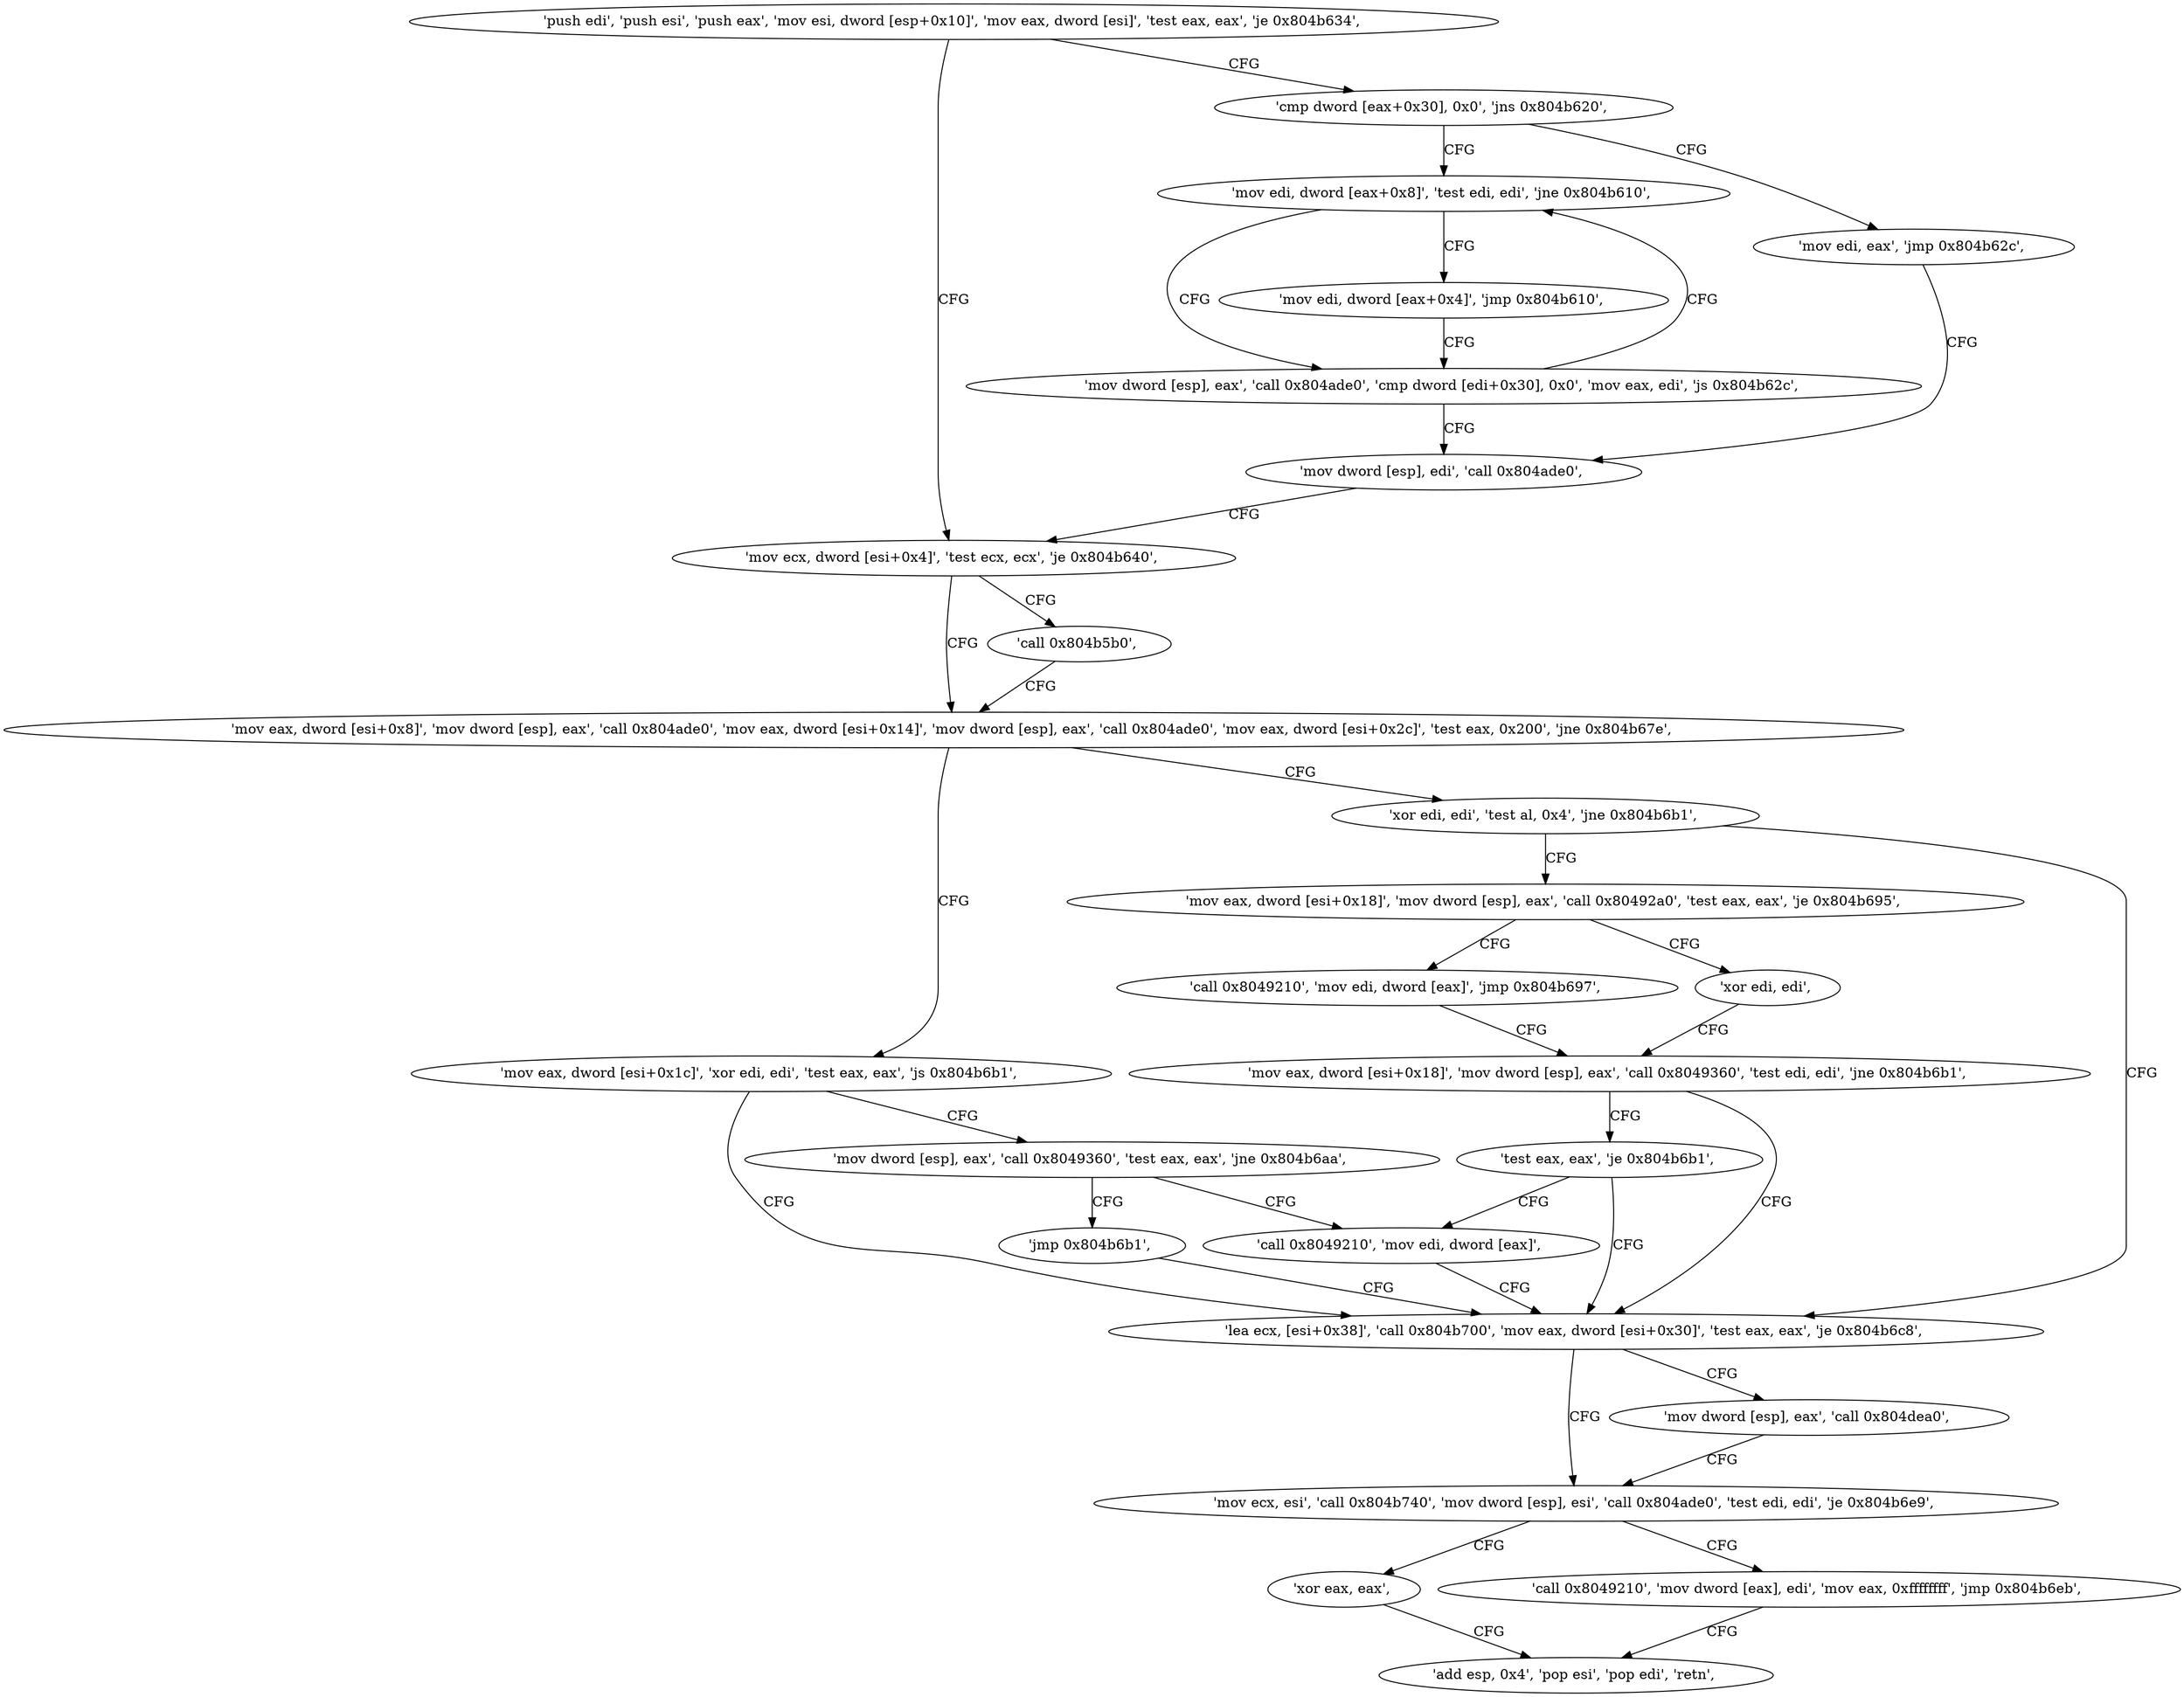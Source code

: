 digraph "func" {
"134526448" [label = "'push edi', 'push esi', 'push eax', 'mov esi, dword [esp+0x10]', 'mov eax, dword [esi]', 'test eax, eax', 'je 0x804b634', " ]
"134526516" [label = "'mov ecx, dword [esi+0x4]', 'test ecx, ecx', 'je 0x804b640', " ]
"134526461" [label = "'cmp dword [eax+0x30], 0x0', 'jns 0x804b620', " ]
"134526528" [label = "'mov eax, dword [esi+0x8]', 'mov dword [esp], eax', 'call 0x804ade0', 'mov eax, dword [esi+0x14]', 'mov dword [esp], eax', 'call 0x804ade0', 'mov eax, dword [esi+0x2c]', 'test eax, 0x200', 'jne 0x804b67e', " ]
"134526523" [label = "'call 0x804b5b0', " ]
"134526496" [label = "'mov edi, dword [eax+0x8]', 'test edi, edi', 'jne 0x804b610', " ]
"134526467" [label = "'mov edi, eax', 'jmp 0x804b62c', " ]
"134526590" [label = "'mov eax, dword [esi+0x1c]', 'xor edi, edi', 'test eax, eax', 'js 0x804b6b1', " ]
"134526560" [label = "'xor edi, edi', 'test al, 0x4', 'jne 0x804b6b1', " ]
"134526480" [label = "'mov dword [esp], eax', 'call 0x804ade0', 'cmp dword [edi+0x30], 0x0', 'mov eax, edi', 'js 0x804b62c', " ]
"134526503" [label = "'mov edi, dword [eax+0x4]', 'jmp 0x804b610', " ]
"134526508" [label = "'mov dword [esp], edi', 'call 0x804ade0', " ]
"134526641" [label = "'lea ecx, [esi+0x38]', 'call 0x804b700', 'mov eax, dword [esi+0x30]', 'test eax, eax', 'je 0x804b6c8', " ]
"134526599" [label = "'mov dword [esp], eax', 'call 0x8049360', 'test eax, eax', 'jne 0x804b6aa', " ]
"134526566" [label = "'mov eax, dword [esi+0x18]', 'mov dword [esp], eax', 'call 0x80492a0', 'test eax, eax', 'je 0x804b695', " ]
"134526664" [label = "'mov ecx, esi', 'call 0x804b740', 'mov dword [esp], esi', 'call 0x804ade0', 'test edi, edi', 'je 0x804b6e9', " ]
"134526656" [label = "'mov dword [esp], eax', 'call 0x804dea0', " ]
"134526634" [label = "'call 0x8049210', 'mov edi, dword [eax]', " ]
"134526611" [label = "'jmp 0x804b6b1', " ]
"134526613" [label = "'xor edi, edi', " ]
"134526581" [label = "'call 0x8049210', 'mov edi, dword [eax]', 'jmp 0x804b697', " ]
"134526697" [label = "'xor eax, eax', " ]
"134526683" [label = "'call 0x8049210', 'mov dword [eax], edi', 'mov eax, 0xffffffff', 'jmp 0x804b6eb', " ]
"134526615" [label = "'mov eax, dword [esi+0x18]', 'mov dword [esp], eax', 'call 0x8049360', 'test edi, edi', 'jne 0x804b6b1', " ]
"134526699" [label = "'add esp, 0x4', 'pop esi', 'pop edi', 'retn', " ]
"134526630" [label = "'test eax, eax', 'je 0x804b6b1', " ]
"134526448" -> "134526516" [ label = "CFG" ]
"134526448" -> "134526461" [ label = "CFG" ]
"134526516" -> "134526528" [ label = "CFG" ]
"134526516" -> "134526523" [ label = "CFG" ]
"134526461" -> "134526496" [ label = "CFG" ]
"134526461" -> "134526467" [ label = "CFG" ]
"134526528" -> "134526590" [ label = "CFG" ]
"134526528" -> "134526560" [ label = "CFG" ]
"134526523" -> "134526528" [ label = "CFG" ]
"134526496" -> "134526480" [ label = "CFG" ]
"134526496" -> "134526503" [ label = "CFG" ]
"134526467" -> "134526508" [ label = "CFG" ]
"134526590" -> "134526641" [ label = "CFG" ]
"134526590" -> "134526599" [ label = "CFG" ]
"134526560" -> "134526641" [ label = "CFG" ]
"134526560" -> "134526566" [ label = "CFG" ]
"134526480" -> "134526508" [ label = "CFG" ]
"134526480" -> "134526496" [ label = "CFG" ]
"134526503" -> "134526480" [ label = "CFG" ]
"134526508" -> "134526516" [ label = "CFG" ]
"134526641" -> "134526664" [ label = "CFG" ]
"134526641" -> "134526656" [ label = "CFG" ]
"134526599" -> "134526634" [ label = "CFG" ]
"134526599" -> "134526611" [ label = "CFG" ]
"134526566" -> "134526613" [ label = "CFG" ]
"134526566" -> "134526581" [ label = "CFG" ]
"134526664" -> "134526697" [ label = "CFG" ]
"134526664" -> "134526683" [ label = "CFG" ]
"134526656" -> "134526664" [ label = "CFG" ]
"134526634" -> "134526641" [ label = "CFG" ]
"134526611" -> "134526641" [ label = "CFG" ]
"134526613" -> "134526615" [ label = "CFG" ]
"134526581" -> "134526615" [ label = "CFG" ]
"134526697" -> "134526699" [ label = "CFG" ]
"134526683" -> "134526699" [ label = "CFG" ]
"134526615" -> "134526641" [ label = "CFG" ]
"134526615" -> "134526630" [ label = "CFG" ]
"134526630" -> "134526641" [ label = "CFG" ]
"134526630" -> "134526634" [ label = "CFG" ]
}
